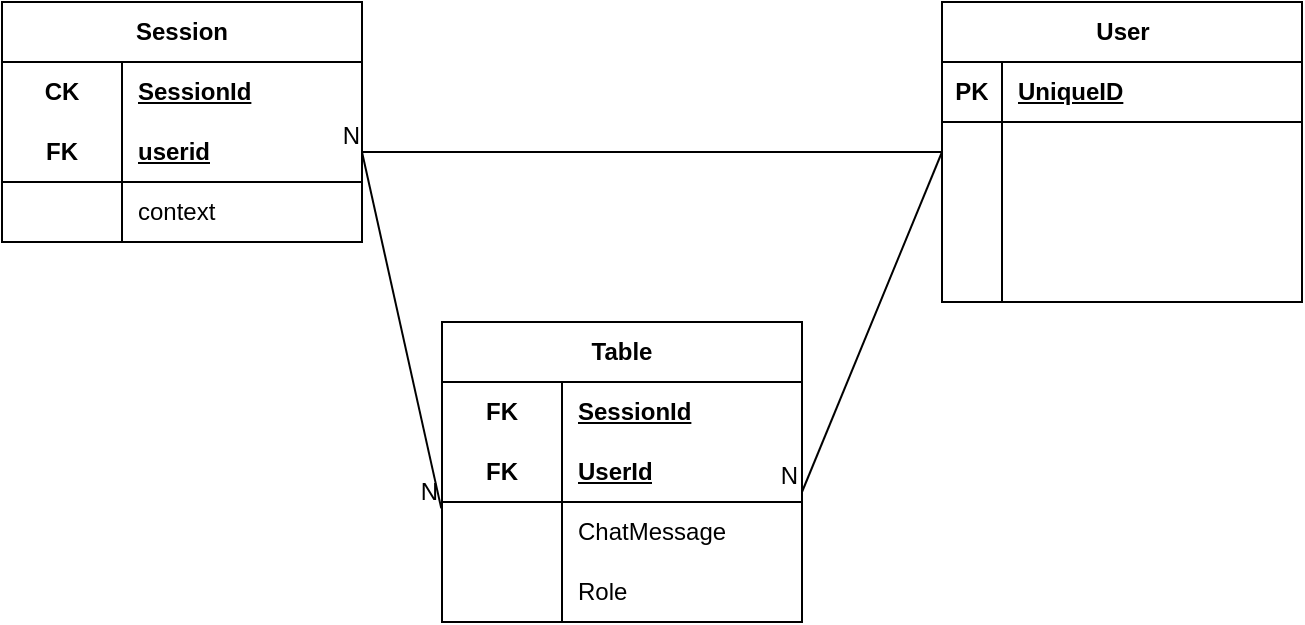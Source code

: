 <mxfile version="28.2.7">
  <diagram name="Page-1" id="re3vL0pU7n1AJ9GD8Uea">
    <mxGraphModel dx="1034" dy="570" grid="1" gridSize="10" guides="1" tooltips="1" connect="1" arrows="1" fold="1" page="1" pageScale="1" pageWidth="850" pageHeight="1100" math="0" shadow="0">
      <root>
        <mxCell id="0" />
        <mxCell id="1" parent="0" />
        <mxCell id="qVrY7Ob333Xv0qxV4Vk0-1" value="User" style="shape=table;startSize=30;container=1;collapsible=1;childLayout=tableLayout;fixedRows=1;rowLines=0;fontStyle=1;align=center;resizeLast=1;html=1;" vertex="1" parent="1">
          <mxGeometry x="550" y="720" width="180" height="150" as="geometry" />
        </mxCell>
        <mxCell id="qVrY7Ob333Xv0qxV4Vk0-2" value="" style="shape=tableRow;horizontal=0;startSize=0;swimlaneHead=0;swimlaneBody=0;fillColor=none;collapsible=0;dropTarget=0;points=[[0,0.5],[1,0.5]];portConstraint=eastwest;top=0;left=0;right=0;bottom=1;" vertex="1" parent="qVrY7Ob333Xv0qxV4Vk0-1">
          <mxGeometry y="30" width="180" height="30" as="geometry" />
        </mxCell>
        <mxCell id="qVrY7Ob333Xv0qxV4Vk0-3" value="PK" style="shape=partialRectangle;connectable=0;fillColor=none;top=0;left=0;bottom=0;right=0;fontStyle=1;overflow=hidden;whiteSpace=wrap;html=1;" vertex="1" parent="qVrY7Ob333Xv0qxV4Vk0-2">
          <mxGeometry width="30" height="30" as="geometry">
            <mxRectangle width="30" height="30" as="alternateBounds" />
          </mxGeometry>
        </mxCell>
        <mxCell id="qVrY7Ob333Xv0qxV4Vk0-4" value="UniqueID" style="shape=partialRectangle;connectable=0;fillColor=none;top=0;left=0;bottom=0;right=0;align=left;spacingLeft=6;fontStyle=5;overflow=hidden;whiteSpace=wrap;html=1;" vertex="1" parent="qVrY7Ob333Xv0qxV4Vk0-2">
          <mxGeometry x="30" width="150" height="30" as="geometry">
            <mxRectangle width="150" height="30" as="alternateBounds" />
          </mxGeometry>
        </mxCell>
        <mxCell id="qVrY7Ob333Xv0qxV4Vk0-5" value="" style="shape=tableRow;horizontal=0;startSize=0;swimlaneHead=0;swimlaneBody=0;fillColor=none;collapsible=0;dropTarget=0;points=[[0,0.5],[1,0.5]];portConstraint=eastwest;top=0;left=0;right=0;bottom=0;" vertex="1" parent="qVrY7Ob333Xv0qxV4Vk0-1">
          <mxGeometry y="60" width="180" height="30" as="geometry" />
        </mxCell>
        <mxCell id="qVrY7Ob333Xv0qxV4Vk0-6" value="" style="shape=partialRectangle;connectable=0;fillColor=none;top=0;left=0;bottom=0;right=0;editable=1;overflow=hidden;whiteSpace=wrap;html=1;" vertex="1" parent="qVrY7Ob333Xv0qxV4Vk0-5">
          <mxGeometry width="30" height="30" as="geometry">
            <mxRectangle width="30" height="30" as="alternateBounds" />
          </mxGeometry>
        </mxCell>
        <mxCell id="qVrY7Ob333Xv0qxV4Vk0-7" value="" style="shape=partialRectangle;connectable=0;fillColor=none;top=0;left=0;bottom=0;right=0;align=left;spacingLeft=6;overflow=hidden;whiteSpace=wrap;html=1;" vertex="1" parent="qVrY7Ob333Xv0qxV4Vk0-5">
          <mxGeometry x="30" width="150" height="30" as="geometry">
            <mxRectangle width="150" height="30" as="alternateBounds" />
          </mxGeometry>
        </mxCell>
        <mxCell id="qVrY7Ob333Xv0qxV4Vk0-8" value="" style="shape=tableRow;horizontal=0;startSize=0;swimlaneHead=0;swimlaneBody=0;fillColor=none;collapsible=0;dropTarget=0;points=[[0,0.5],[1,0.5]];portConstraint=eastwest;top=0;left=0;right=0;bottom=0;" vertex="1" parent="qVrY7Ob333Xv0qxV4Vk0-1">
          <mxGeometry y="90" width="180" height="30" as="geometry" />
        </mxCell>
        <mxCell id="qVrY7Ob333Xv0qxV4Vk0-9" value="" style="shape=partialRectangle;connectable=0;fillColor=none;top=0;left=0;bottom=0;right=0;editable=1;overflow=hidden;whiteSpace=wrap;html=1;" vertex="1" parent="qVrY7Ob333Xv0qxV4Vk0-8">
          <mxGeometry width="30" height="30" as="geometry">
            <mxRectangle width="30" height="30" as="alternateBounds" />
          </mxGeometry>
        </mxCell>
        <mxCell id="qVrY7Ob333Xv0qxV4Vk0-10" value="" style="shape=partialRectangle;connectable=0;fillColor=none;top=0;left=0;bottom=0;right=0;align=left;spacingLeft=6;overflow=hidden;whiteSpace=wrap;html=1;" vertex="1" parent="qVrY7Ob333Xv0qxV4Vk0-8">
          <mxGeometry x="30" width="150" height="30" as="geometry">
            <mxRectangle width="150" height="30" as="alternateBounds" />
          </mxGeometry>
        </mxCell>
        <mxCell id="qVrY7Ob333Xv0qxV4Vk0-11" value="" style="shape=tableRow;horizontal=0;startSize=0;swimlaneHead=0;swimlaneBody=0;fillColor=none;collapsible=0;dropTarget=0;points=[[0,0.5],[1,0.5]];portConstraint=eastwest;top=0;left=0;right=0;bottom=0;" vertex="1" parent="qVrY7Ob333Xv0qxV4Vk0-1">
          <mxGeometry y="120" width="180" height="30" as="geometry" />
        </mxCell>
        <mxCell id="qVrY7Ob333Xv0qxV4Vk0-12" value="" style="shape=partialRectangle;connectable=0;fillColor=none;top=0;left=0;bottom=0;right=0;editable=1;overflow=hidden;whiteSpace=wrap;html=1;" vertex="1" parent="qVrY7Ob333Xv0qxV4Vk0-11">
          <mxGeometry width="30" height="30" as="geometry">
            <mxRectangle width="30" height="30" as="alternateBounds" />
          </mxGeometry>
        </mxCell>
        <mxCell id="qVrY7Ob333Xv0qxV4Vk0-13" value="" style="shape=partialRectangle;connectable=0;fillColor=none;top=0;left=0;bottom=0;right=0;align=left;spacingLeft=6;overflow=hidden;whiteSpace=wrap;html=1;" vertex="1" parent="qVrY7Ob333Xv0qxV4Vk0-11">
          <mxGeometry x="30" width="150" height="30" as="geometry">
            <mxRectangle width="150" height="30" as="alternateBounds" />
          </mxGeometry>
        </mxCell>
        <mxCell id="qVrY7Ob333Xv0qxV4Vk0-14" value="Session" style="shape=table;startSize=30;container=1;collapsible=1;childLayout=tableLayout;fixedRows=1;rowLines=0;fontStyle=1;align=center;resizeLast=1;html=1;whiteSpace=wrap;" vertex="1" parent="1">
          <mxGeometry x="80" y="720" width="180" height="120" as="geometry" />
        </mxCell>
        <mxCell id="qVrY7Ob333Xv0qxV4Vk0-15" value="" style="shape=tableRow;horizontal=0;startSize=0;swimlaneHead=0;swimlaneBody=0;fillColor=none;collapsible=0;dropTarget=0;points=[[0,0.5],[1,0.5]];portConstraint=eastwest;top=0;left=0;right=0;bottom=0;html=1;" vertex="1" parent="qVrY7Ob333Xv0qxV4Vk0-14">
          <mxGeometry y="30" width="180" height="30" as="geometry" />
        </mxCell>
        <mxCell id="qVrY7Ob333Xv0qxV4Vk0-16" value="CK" style="shape=partialRectangle;connectable=0;fillColor=none;top=0;left=0;bottom=0;right=0;fontStyle=1;overflow=hidden;html=1;whiteSpace=wrap;" vertex="1" parent="qVrY7Ob333Xv0qxV4Vk0-15">
          <mxGeometry width="60" height="30" as="geometry">
            <mxRectangle width="60" height="30" as="alternateBounds" />
          </mxGeometry>
        </mxCell>
        <mxCell id="qVrY7Ob333Xv0qxV4Vk0-17" value="SessionId" style="shape=partialRectangle;connectable=0;fillColor=none;top=0;left=0;bottom=0;right=0;align=left;spacingLeft=6;fontStyle=5;overflow=hidden;html=1;whiteSpace=wrap;" vertex="1" parent="qVrY7Ob333Xv0qxV4Vk0-15">
          <mxGeometry x="60" width="120" height="30" as="geometry">
            <mxRectangle width="120" height="30" as="alternateBounds" />
          </mxGeometry>
        </mxCell>
        <mxCell id="qVrY7Ob333Xv0qxV4Vk0-18" value="" style="shape=tableRow;horizontal=0;startSize=0;swimlaneHead=0;swimlaneBody=0;fillColor=none;collapsible=0;dropTarget=0;points=[[0,0.5],[1,0.5]];portConstraint=eastwest;top=0;left=0;right=0;bottom=1;html=1;" vertex="1" parent="qVrY7Ob333Xv0qxV4Vk0-14">
          <mxGeometry y="60" width="180" height="30" as="geometry" />
        </mxCell>
        <mxCell id="qVrY7Ob333Xv0qxV4Vk0-19" value="FK" style="shape=partialRectangle;connectable=0;fillColor=none;top=0;left=0;bottom=0;right=0;fontStyle=1;overflow=hidden;html=1;whiteSpace=wrap;" vertex="1" parent="qVrY7Ob333Xv0qxV4Vk0-18">
          <mxGeometry width="60" height="30" as="geometry">
            <mxRectangle width="60" height="30" as="alternateBounds" />
          </mxGeometry>
        </mxCell>
        <mxCell id="qVrY7Ob333Xv0qxV4Vk0-20" value="userid" style="shape=partialRectangle;connectable=0;fillColor=none;top=0;left=0;bottom=0;right=0;align=left;spacingLeft=6;fontStyle=5;overflow=hidden;html=1;whiteSpace=wrap;" vertex="1" parent="qVrY7Ob333Xv0qxV4Vk0-18">
          <mxGeometry x="60" width="120" height="30" as="geometry">
            <mxRectangle width="120" height="30" as="alternateBounds" />
          </mxGeometry>
        </mxCell>
        <mxCell id="qVrY7Ob333Xv0qxV4Vk0-21" value="" style="shape=tableRow;horizontal=0;startSize=0;swimlaneHead=0;swimlaneBody=0;fillColor=none;collapsible=0;dropTarget=0;points=[[0,0.5],[1,0.5]];portConstraint=eastwest;top=0;left=0;right=0;bottom=0;html=1;" vertex="1" parent="qVrY7Ob333Xv0qxV4Vk0-14">
          <mxGeometry y="90" width="180" height="30" as="geometry" />
        </mxCell>
        <mxCell id="qVrY7Ob333Xv0qxV4Vk0-22" value="" style="shape=partialRectangle;connectable=0;fillColor=none;top=0;left=0;bottom=0;right=0;editable=1;overflow=hidden;html=1;whiteSpace=wrap;" vertex="1" parent="qVrY7Ob333Xv0qxV4Vk0-21">
          <mxGeometry width="60" height="30" as="geometry">
            <mxRectangle width="60" height="30" as="alternateBounds" />
          </mxGeometry>
        </mxCell>
        <mxCell id="qVrY7Ob333Xv0qxV4Vk0-23" value="context" style="shape=partialRectangle;connectable=0;fillColor=none;top=0;left=0;bottom=0;right=0;align=left;spacingLeft=6;overflow=hidden;html=1;whiteSpace=wrap;" vertex="1" parent="qVrY7Ob333Xv0qxV4Vk0-21">
          <mxGeometry x="60" width="120" height="30" as="geometry">
            <mxRectangle width="120" height="30" as="alternateBounds" />
          </mxGeometry>
        </mxCell>
        <mxCell id="qVrY7Ob333Xv0qxV4Vk0-27" value="N" style="resizable=0;html=1;whiteSpace=wrap;align=right;verticalAlign=bottom;" connectable="0" vertex="1" parent="1">
          <mxGeometry x="260" y="795" as="geometry" />
        </mxCell>
        <mxCell id="qVrY7Ob333Xv0qxV4Vk0-40" value="" style="resizable=0;html=1;whiteSpace=wrap;align=right;verticalAlign=bottom;" connectable="0" vertex="1" parent="1">
          <mxGeometry x="470" y="995" as="geometry" />
        </mxCell>
        <mxCell id="qVrY7Ob333Xv0qxV4Vk0-41" value="" style="endArrow=none;html=1;rounded=0;entryX=0;entryY=0.5;entryDx=0;entryDy=0;exitX=1;exitY=0.5;exitDx=0;exitDy=0;" edge="1" parent="1" source="qVrY7Ob333Xv0qxV4Vk0-18" target="qVrY7Ob333Xv0qxV4Vk0-5">
          <mxGeometry width="50" height="50" relative="1" as="geometry">
            <mxPoint x="250" y="870" as="sourcePoint" />
            <mxPoint x="300" y="820" as="targetPoint" />
          </mxGeometry>
        </mxCell>
        <mxCell id="qVrY7Ob333Xv0qxV4Vk0-43" value="" style="endArrow=none;html=1;rounded=0;exitX=1;exitY=0.5;exitDx=0;exitDy=0;entryX=-0.002;entryY=0.773;entryDx=0;entryDy=0;entryPerimeter=0;" edge="1" parent="1" source="qVrY7Ob333Xv0qxV4Vk0-18">
          <mxGeometry relative="1" as="geometry">
            <mxPoint x="200" y="850" as="sourcePoint" />
            <mxPoint x="299.64" y="973.19" as="targetPoint" />
          </mxGeometry>
        </mxCell>
        <mxCell id="qVrY7Ob333Xv0qxV4Vk0-44" value="N" style="resizable=0;html=1;whiteSpace=wrap;align=right;verticalAlign=bottom;" connectable="0" vertex="1" parent="qVrY7Ob333Xv0qxV4Vk0-43">
          <mxGeometry x="1" relative="1" as="geometry" />
        </mxCell>
        <mxCell id="qVrY7Ob333Xv0qxV4Vk0-45" value="" style="endArrow=none;html=1;rounded=0;entryX=1;entryY=0.5;entryDx=0;entryDy=0;exitX=0;exitY=0.5;exitDx=0;exitDy=0;" edge="1" parent="1" source="qVrY7Ob333Xv0qxV4Vk0-5">
          <mxGeometry relative="1" as="geometry">
            <mxPoint x="200" y="850" as="sourcePoint" />
            <mxPoint x="480" y="965" as="targetPoint" />
          </mxGeometry>
        </mxCell>
        <mxCell id="qVrY7Ob333Xv0qxV4Vk0-46" value="N" style="resizable=0;html=1;whiteSpace=wrap;align=right;verticalAlign=bottom;" connectable="0" vertex="1" parent="qVrY7Ob333Xv0qxV4Vk0-45">
          <mxGeometry x="1" relative="1" as="geometry" />
        </mxCell>
        <mxCell id="qVrY7Ob333Xv0qxV4Vk0-47" value="Table" style="shape=table;startSize=30;container=1;collapsible=1;childLayout=tableLayout;fixedRows=1;rowLines=0;fontStyle=1;align=center;resizeLast=1;html=1;whiteSpace=wrap;" vertex="1" parent="1">
          <mxGeometry x="300" y="880" width="180" height="150" as="geometry" />
        </mxCell>
        <mxCell id="qVrY7Ob333Xv0qxV4Vk0-48" value="" style="shape=tableRow;horizontal=0;startSize=0;swimlaneHead=0;swimlaneBody=0;fillColor=none;collapsible=0;dropTarget=0;points=[[0,0.5],[1,0.5]];portConstraint=eastwest;top=0;left=0;right=0;bottom=0;html=1;" vertex="1" parent="qVrY7Ob333Xv0qxV4Vk0-47">
          <mxGeometry y="30" width="180" height="30" as="geometry" />
        </mxCell>
        <mxCell id="qVrY7Ob333Xv0qxV4Vk0-49" value="FK" style="shape=partialRectangle;connectable=0;fillColor=none;top=0;left=0;bottom=0;right=0;fontStyle=1;overflow=hidden;html=1;whiteSpace=wrap;" vertex="1" parent="qVrY7Ob333Xv0qxV4Vk0-48">
          <mxGeometry width="60" height="30" as="geometry">
            <mxRectangle width="60" height="30" as="alternateBounds" />
          </mxGeometry>
        </mxCell>
        <mxCell id="qVrY7Ob333Xv0qxV4Vk0-50" value="SessionId" style="shape=partialRectangle;connectable=0;fillColor=none;top=0;left=0;bottom=0;right=0;align=left;spacingLeft=6;fontStyle=5;overflow=hidden;html=1;whiteSpace=wrap;" vertex="1" parent="qVrY7Ob333Xv0qxV4Vk0-48">
          <mxGeometry x="60" width="120" height="30" as="geometry">
            <mxRectangle width="120" height="30" as="alternateBounds" />
          </mxGeometry>
        </mxCell>
        <mxCell id="qVrY7Ob333Xv0qxV4Vk0-51" value="" style="shape=tableRow;horizontal=0;startSize=0;swimlaneHead=0;swimlaneBody=0;fillColor=none;collapsible=0;dropTarget=0;points=[[0,0.5],[1,0.5]];portConstraint=eastwest;top=0;left=0;right=0;bottom=1;html=1;" vertex="1" parent="qVrY7Ob333Xv0qxV4Vk0-47">
          <mxGeometry y="60" width="180" height="30" as="geometry" />
        </mxCell>
        <mxCell id="qVrY7Ob333Xv0qxV4Vk0-52" value="FK" style="shape=partialRectangle;connectable=0;fillColor=none;top=0;left=0;bottom=0;right=0;fontStyle=1;overflow=hidden;html=1;whiteSpace=wrap;" vertex="1" parent="qVrY7Ob333Xv0qxV4Vk0-51">
          <mxGeometry width="60" height="30" as="geometry">
            <mxRectangle width="60" height="30" as="alternateBounds" />
          </mxGeometry>
        </mxCell>
        <mxCell id="qVrY7Ob333Xv0qxV4Vk0-53" value="UserId" style="shape=partialRectangle;connectable=0;fillColor=none;top=0;left=0;bottom=0;right=0;align=left;spacingLeft=6;fontStyle=5;overflow=hidden;html=1;whiteSpace=wrap;" vertex="1" parent="qVrY7Ob333Xv0qxV4Vk0-51">
          <mxGeometry x="60" width="120" height="30" as="geometry">
            <mxRectangle width="120" height="30" as="alternateBounds" />
          </mxGeometry>
        </mxCell>
        <mxCell id="qVrY7Ob333Xv0qxV4Vk0-54" value="" style="shape=tableRow;horizontal=0;startSize=0;swimlaneHead=0;swimlaneBody=0;fillColor=none;collapsible=0;dropTarget=0;points=[[0,0.5],[1,0.5]];portConstraint=eastwest;top=0;left=0;right=0;bottom=0;html=1;" vertex="1" parent="qVrY7Ob333Xv0qxV4Vk0-47">
          <mxGeometry y="90" width="180" height="30" as="geometry" />
        </mxCell>
        <mxCell id="qVrY7Ob333Xv0qxV4Vk0-55" value="" style="shape=partialRectangle;connectable=0;fillColor=none;top=0;left=0;bottom=0;right=0;editable=1;overflow=hidden;html=1;whiteSpace=wrap;" vertex="1" parent="qVrY7Ob333Xv0qxV4Vk0-54">
          <mxGeometry width="60" height="30" as="geometry">
            <mxRectangle width="60" height="30" as="alternateBounds" />
          </mxGeometry>
        </mxCell>
        <mxCell id="qVrY7Ob333Xv0qxV4Vk0-56" value="ChatMessage" style="shape=partialRectangle;connectable=0;fillColor=none;top=0;left=0;bottom=0;right=0;align=left;spacingLeft=6;overflow=hidden;html=1;whiteSpace=wrap;" vertex="1" parent="qVrY7Ob333Xv0qxV4Vk0-54">
          <mxGeometry x="60" width="120" height="30" as="geometry">
            <mxRectangle width="120" height="30" as="alternateBounds" />
          </mxGeometry>
        </mxCell>
        <mxCell id="qVrY7Ob333Xv0qxV4Vk0-57" value="" style="shape=tableRow;horizontal=0;startSize=0;swimlaneHead=0;swimlaneBody=0;fillColor=none;collapsible=0;dropTarget=0;points=[[0,0.5],[1,0.5]];portConstraint=eastwest;top=0;left=0;right=0;bottom=0;html=1;" vertex="1" parent="qVrY7Ob333Xv0qxV4Vk0-47">
          <mxGeometry y="120" width="180" height="30" as="geometry" />
        </mxCell>
        <mxCell id="qVrY7Ob333Xv0qxV4Vk0-58" value="" style="shape=partialRectangle;connectable=0;fillColor=none;top=0;left=0;bottom=0;right=0;editable=1;overflow=hidden;html=1;whiteSpace=wrap;" vertex="1" parent="qVrY7Ob333Xv0qxV4Vk0-57">
          <mxGeometry width="60" height="30" as="geometry">
            <mxRectangle width="60" height="30" as="alternateBounds" />
          </mxGeometry>
        </mxCell>
        <mxCell id="qVrY7Ob333Xv0qxV4Vk0-59" value="Role" style="shape=partialRectangle;connectable=0;fillColor=none;top=0;left=0;bottom=0;right=0;align=left;spacingLeft=6;overflow=hidden;html=1;whiteSpace=wrap;" vertex="1" parent="qVrY7Ob333Xv0qxV4Vk0-57">
          <mxGeometry x="60" width="120" height="30" as="geometry">
            <mxRectangle width="120" height="30" as="alternateBounds" />
          </mxGeometry>
        </mxCell>
      </root>
    </mxGraphModel>
  </diagram>
</mxfile>
